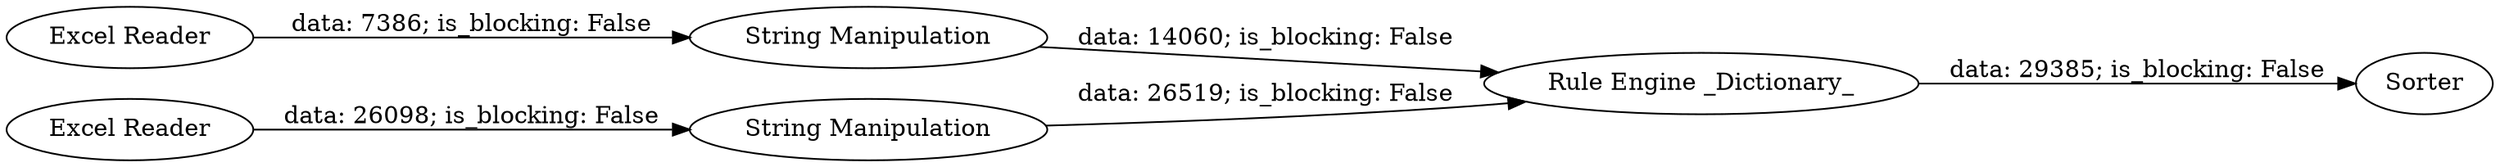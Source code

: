 digraph {
	"-2538930766098681050_6" [label="Rule Engine _Dictionary_"]
	"-2538930766098681050_3" [label="Excel Reader"]
	"-2538930766098681050_9" [label="String Manipulation"]
	"-2538930766098681050_2" [label="Excel Reader"]
	"-2538930766098681050_5" [label="String Manipulation"]
	"-2538930766098681050_10" [label=Sorter]
	"-2538930766098681050_2" -> "-2538930766098681050_9" [label="data: 7386; is_blocking: False"]
	"-2538930766098681050_6" -> "-2538930766098681050_10" [label="data: 29385; is_blocking: False"]
	"-2538930766098681050_5" -> "-2538930766098681050_6" [label="data: 26519; is_blocking: False"]
	"-2538930766098681050_3" -> "-2538930766098681050_5" [label="data: 26098; is_blocking: False"]
	"-2538930766098681050_9" -> "-2538930766098681050_6" [label="data: 14060; is_blocking: False"]
	rankdir=LR
}
